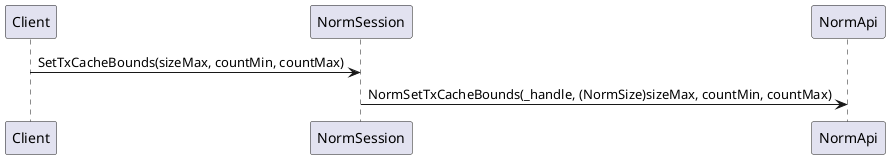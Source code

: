 @startuml
Client -> NormSession : SetTxCacheBounds(sizeMax, countMin, countMax)
NormSession -> NormApi : NormSetTxCacheBounds(_handle, (NormSize)sizeMax, countMin, countMax)
@enduml